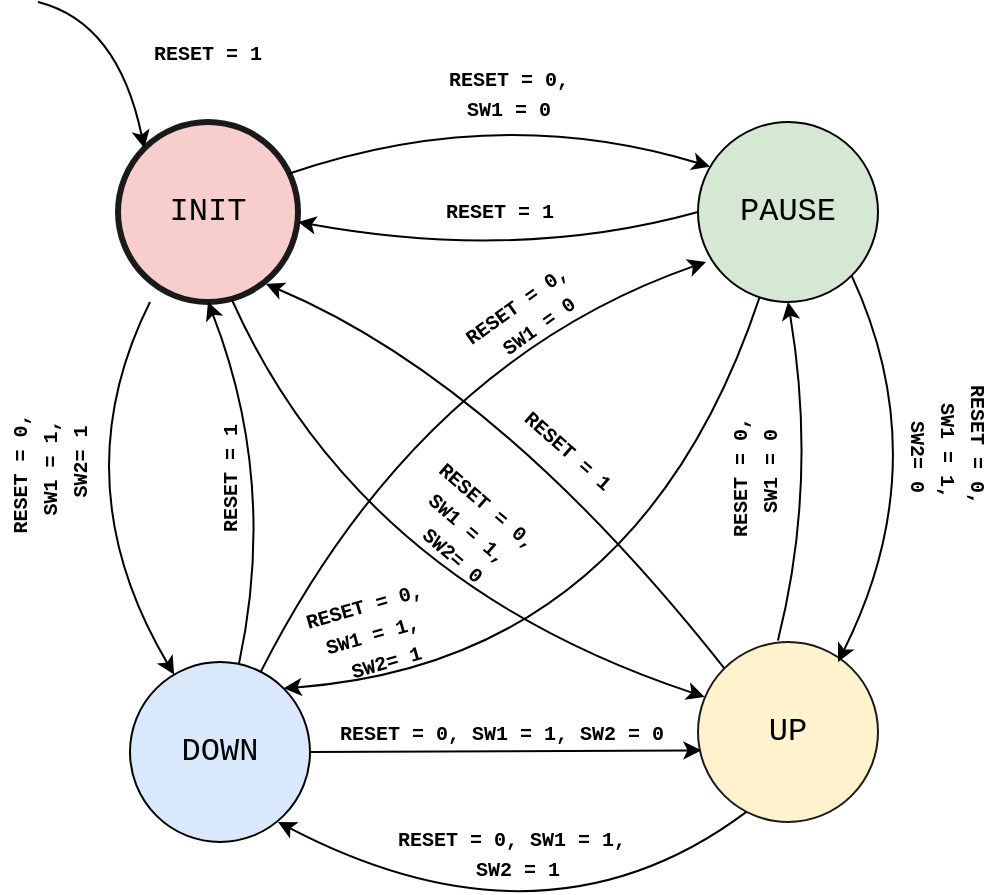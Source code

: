 <mxfile version="20.8.16" type="device"><diagram name="Página-1" id="iBN7aig_eyhOuFoDV1pL"><mxGraphModel dx="720" dy="430" grid="1" gridSize="10" guides="1" tooltips="1" connect="1" arrows="1" fold="1" page="1" pageScale="1" pageWidth="827" pageHeight="1169" math="0" shadow="0"><root><mxCell id="0"/><mxCell id="1" parent="0"/><mxCell id="9f4hMkM0vNkqH7BVb_YG-8" value="&lt;font style=&quot;font-size: 10px;&quot;&gt;&lt;b&gt;&lt;font style=&quot;font-size: 10px;&quot; face=&quot;Courier New&quot;&gt;RESET = 0,&lt;br&gt;&lt;/font&gt;&lt;font style=&quot;font-size: 10px;&quot; face=&quot;Courier New&quot;&gt;SW1 = 0&lt;/font&gt;&lt;/b&gt;&lt;/font&gt;" style="text;html=1;strokeColor=none;fillColor=none;align=center;verticalAlign=middle;whiteSpace=wrap;rounded=0;" vertex="1" parent="1"><mxGeometry x="343.5" y="160" width="83" height="30" as="geometry"/></mxCell><mxCell id="9f4hMkM0vNkqH7BVb_YG-17" value="" style="group" vertex="1" connectable="0" parent="1"><mxGeometry x="480" y="190" width="90" height="90" as="geometry"/></mxCell><mxCell id="9f4hMkM0vNkqH7BVb_YG-1" value="&lt;font style=&quot;font-size: 16px;&quot; face=&quot;Courier New&quot;&gt;PAUSE&lt;/font&gt;" style="ellipse;whiteSpace=wrap;html=1;aspect=fixed;fillColor=#d5e8d4;strokeColor=#000000;" vertex="1" parent="9f4hMkM0vNkqH7BVb_YG-17"><mxGeometry width="90" height="90" as="geometry"/></mxCell><mxCell id="9f4hMkM0vNkqH7BVb_YG-18" value="" style="group" vertex="1" connectable="0" parent="1"><mxGeometry x="190" y="190" width="90" height="90" as="geometry"/></mxCell><mxCell id="9f4hMkM0vNkqH7BVb_YG-19" value="&lt;font style=&quot;font-size: 16px;&quot; face=&quot;Courier New&quot;&gt;INIT&lt;/font&gt;" style="ellipse;whiteSpace=wrap;html=1;aspect=fixed;fillColor=#f8cecc;strokeColor=#1A1A1A;strokeWidth=3;" vertex="1" parent="9f4hMkM0vNkqH7BVb_YG-18"><mxGeometry width="90" height="90" as="geometry"/></mxCell><mxCell id="9f4hMkM0vNkqH7BVb_YG-24" value="" style="group" vertex="1" connectable="0" parent="1"><mxGeometry x="480" y="450" width="90" height="90" as="geometry"/></mxCell><mxCell id="9f4hMkM0vNkqH7BVb_YG-25" value="&lt;font style=&quot;font-size: 16px;&quot; face=&quot;Courier New&quot;&gt;UP&lt;/font&gt;" style="ellipse;whiteSpace=wrap;html=1;aspect=fixed;fillColor=#fff2cc;strokeColor=#1A1A1A;" vertex="1" parent="9f4hMkM0vNkqH7BVb_YG-24"><mxGeometry width="90" height="90" as="geometry"/></mxCell><mxCell id="9f4hMkM0vNkqH7BVb_YG-30" value="&lt;b style=&quot;border-color: var(--border-color); font-family: &amp;quot;Courier New&amp;quot;; font-size: x-small;&quot;&gt;RESET = 1&lt;/b&gt;" style="text;html=1;strokeColor=none;fillColor=none;align=center;verticalAlign=middle;whiteSpace=wrap;rounded=0;" vertex="1" parent="1"><mxGeometry x="341" y="219" width="80" height="30" as="geometry"/></mxCell><mxCell id="9f4hMkM0vNkqH7BVb_YG-40" value="" style="endArrow=classic;html=1;fontFamily=Courier New;fontSize=11;exitX=0.952;exitY=0.286;exitDx=0;exitDy=0;entryX=0.067;entryY=0.248;entryDx=0;entryDy=0;curved=1;exitPerimeter=0;entryPerimeter=0;" edge="1" parent="1" source="9f4hMkM0vNkqH7BVb_YG-19" target="9f4hMkM0vNkqH7BVb_YG-1"><mxGeometry width="50" height="50" relative="1" as="geometry"><mxPoint x="380" y="300" as="sourcePoint"/><mxPoint x="430" y="250" as="targetPoint"/><Array as="points"><mxPoint x="380" y="180"/></Array></mxGeometry></mxCell><mxCell id="9f4hMkM0vNkqH7BVb_YG-41" value="" style="endArrow=classic;html=1;fontFamily=Courier New;fontSize=11;curved=1;exitX=0;exitY=0.5;exitDx=0;exitDy=0;" edge="1" parent="1" source="9f4hMkM0vNkqH7BVb_YG-1"><mxGeometry width="50" height="50" relative="1" as="geometry"><mxPoint x="430" y="300" as="sourcePoint"/><mxPoint x="280" y="240" as="targetPoint"/><Array as="points"><mxPoint x="390" y="260"/></Array></mxGeometry></mxCell><mxCell id="9f4hMkM0vNkqH7BVb_YG-43" value="" style="endArrow=classic;html=1;fontFamily=Courier New;fontSize=11;curved=1;entryX=0.5;entryY=1;entryDx=0;entryDy=0;exitX=0.444;exitY=-0.009;exitDx=0;exitDy=0;exitPerimeter=0;" edge="1" parent="1" source="9f4hMkM0vNkqH7BVb_YG-25" target="9f4hMkM0vNkqH7BVb_YG-1"><mxGeometry width="50" height="50" relative="1" as="geometry"><mxPoint x="540" y="340" as="sourcePoint"/><mxPoint x="240" y="370" as="targetPoint"/><Array as="points"><mxPoint x="540" y="370"/></Array></mxGeometry></mxCell><mxCell id="9f4hMkM0vNkqH7BVb_YG-44" value="" style="endArrow=classic;html=1;fontFamily=Courier New;fontSize=11;curved=1;entryX=0.037;entryY=0.305;entryDx=0;entryDy=0;entryPerimeter=0;" edge="1" parent="1" target="9f4hMkM0vNkqH7BVb_YG-25"><mxGeometry width="50" height="50" relative="1" as="geometry"><mxPoint x="247" y="279" as="sourcePoint"/><mxPoint x="370" y="330" as="targetPoint"/><Array as="points"><mxPoint x="310" y="420"/></Array></mxGeometry></mxCell><mxCell id="9f4hMkM0vNkqH7BVb_YG-47" value="" style="endArrow=classic;html=1;fontFamily=Courier New;fontSize=11;curved=1;exitX=0;exitY=0;exitDx=0;exitDy=0;" edge="1" parent="1" source="9f4hMkM0vNkqH7BVb_YG-25"><mxGeometry width="50" height="50" relative="1" as="geometry"><mxPoint x="230" y="410" as="sourcePoint"/><mxPoint x="264" y="271" as="targetPoint"/><Array as="points"><mxPoint x="380" y="320"/></Array></mxGeometry></mxCell><mxCell id="9f4hMkM0vNkqH7BVb_YG-48" value="" style="endArrow=classic;html=1;fontFamily=Courier New;fontSize=11;curved=1;entryX=0.5;entryY=1;entryDx=0;entryDy=0;" edge="1" parent="1" source="9f4hMkM0vNkqH7BVb_YG-53" target="9f4hMkM0vNkqH7BVb_YG-19"><mxGeometry width="50" height="50" relative="1" as="geometry"><mxPoint x="253" y="441" as="sourcePoint"/><mxPoint x="140" y="400" as="targetPoint"/><Array as="points"><mxPoint x="270" y="370"/></Array></mxGeometry></mxCell><mxCell id="9f4hMkM0vNkqH7BVb_YG-50" value="" style="endArrow=classic;html=1;fontFamily=Courier New;fontSize=11;entryX=0;entryY=0;entryDx=0;entryDy=0;curved=1;" edge="1" parent="1" target="9f4hMkM0vNkqH7BVb_YG-19"><mxGeometry width="50" height="50" relative="1" as="geometry"><mxPoint x="150" y="130" as="sourcePoint"/><mxPoint x="280" y="156.58" as="targetPoint"/><Array as="points"><mxPoint x="190" y="140"/></Array></mxGeometry></mxCell><mxCell id="9f4hMkM0vNkqH7BVb_YG-51" value="&lt;font size=&quot;1&quot; face=&quot;Courier New&quot;&gt;&lt;b style=&quot;&quot;&gt;RESET = 1&lt;/b&gt;&lt;/font&gt;" style="text;html=1;strokeColor=none;fillColor=none;align=center;verticalAlign=middle;whiteSpace=wrap;rounded=0;" vertex="1" parent="1"><mxGeometry x="195" y="140" width="80" height="30" as="geometry"/></mxCell><mxCell id="9f4hMkM0vNkqH7BVb_YG-52" value="" style="group" vertex="1" connectable="0" parent="1"><mxGeometry x="196" y="460" width="90" height="90" as="geometry"/></mxCell><mxCell id="9f4hMkM0vNkqH7BVb_YG-53" value="&lt;font face=&quot;Courier New&quot;&gt;&lt;span style=&quot;font-size: 16px;&quot;&gt;DOWN&lt;/span&gt;&lt;/font&gt;" style="ellipse;whiteSpace=wrap;html=1;aspect=fixed;fillColor=#dae8fc;strokeColor=#000000;" vertex="1" parent="9f4hMkM0vNkqH7BVb_YG-52"><mxGeometry width="90" height="90" as="geometry"/></mxCell><mxCell id="9f4hMkM0vNkqH7BVb_YG-60" value="" style="endArrow=classic;html=1;fontFamily=Courier New;fontSize=11;curved=1;" edge="1" parent="9f4hMkM0vNkqH7BVb_YG-52" target="9f4hMkM0vNkqH7BVb_YG-53"><mxGeometry width="50" height="50" relative="1" as="geometry"><mxPoint x="10" y="-180" as="sourcePoint"/><mxPoint x="14" y="-169" as="targetPoint"/><Array as="points"><mxPoint x="-35" y="-90"/></Array></mxGeometry></mxCell><mxCell id="9f4hMkM0vNkqH7BVb_YG-55" value="&lt;span style=&quot;border-color: var(--border-color); font-family: &amp;quot;Courier New&amp;quot;; font-size: x-small;&quot;&gt;&lt;b&gt;RESET = 1&lt;/b&gt;&lt;/span&gt;" style="text;html=1;strokeColor=none;fillColor=none;align=center;verticalAlign=middle;whiteSpace=wrap;rounded=0;rotation=41.3;" vertex="1" parent="1"><mxGeometry x="377" y="339" width="77" height="30" as="geometry"/></mxCell><mxCell id="9f4hMkM0vNkqH7BVb_YG-56" value="&lt;span style=&quot;border-color: var(--border-color); font-family: &amp;quot;Courier New&amp;quot;; font-size: x-small;&quot;&gt;&lt;b&gt;RESET = 1&lt;/b&gt;&lt;/span&gt;" style="text;html=1;strokeColor=none;fillColor=none;align=center;verticalAlign=middle;whiteSpace=wrap;rounded=0;rotation=-90;" vertex="1" parent="1"><mxGeometry x="213" y="353" width="65" height="30" as="geometry"/></mxCell><mxCell id="9f4hMkM0vNkqH7BVb_YG-58" value="&lt;font style=&quot;font-size: 10px;&quot; face=&quot;Courier New&quot;&gt;&lt;b&gt;&lt;span style=&quot;border-color: var(--border-color);&quot;&gt;RESET = 0,&amp;nbsp;&lt;br&gt;&lt;/span&gt;SW1 = 1,&amp;nbsp;&lt;br&gt;SW2= 0&lt;/b&gt;&lt;/font&gt;" style="text;html=1;strokeColor=none;fillColor=none;align=center;verticalAlign=middle;whiteSpace=wrap;rounded=0;rotation=40.7;" vertex="1" parent="1"><mxGeometry x="325" y="378" width="86" height="33" as="geometry"/></mxCell><mxCell id="9f4hMkM0vNkqH7BVb_YG-59" value="&lt;font style=&quot;font-size: 10px;&quot; face=&quot;Courier New&quot;&gt;&lt;b&gt;&lt;span style=&quot;border-color: var(--border-color);&quot;&gt;RESET = 0,&amp;nbsp;&lt;br&gt;&lt;/span&gt;SW1 = 1,&lt;br&gt;&amp;nbsp;SW2= 1&lt;/b&gt;&lt;/font&gt;" style="text;html=1;strokeColor=none;fillColor=none;align=center;verticalAlign=middle;whiteSpace=wrap;rounded=0;rotation=-90;" vertex="1" parent="1"><mxGeometry x="109" y="339" width="92.5" height="48" as="geometry"/></mxCell><mxCell id="9f4hMkM0vNkqH7BVb_YG-63" value="" style="endArrow=classic;html=1;fontFamily=Courier New;fontSize=11;curved=1;exitX=1;exitY=1;exitDx=0;exitDy=0;entryX=0.778;entryY=0.111;entryDx=0;entryDy=0;entryPerimeter=0;" edge="1" parent="1" source="9f4hMkM0vNkqH7BVb_YG-1" target="9f4hMkM0vNkqH7BVb_YG-25"><mxGeometry width="50" height="50" relative="1" as="geometry"><mxPoint x="606.37" y="320.0" as="sourcePoint"/><mxPoint x="660" y="450" as="targetPoint"/><Array as="points"><mxPoint x="600" y="360"/></Array></mxGeometry></mxCell><mxCell id="9f4hMkM0vNkqH7BVb_YG-64" value="&lt;font style=&quot;font-size: 10px;&quot; face=&quot;Courier New&quot;&gt;&lt;b&gt;&lt;span style=&quot;border-color: var(--border-color);&quot;&gt;RESET = 0,&amp;nbsp;&lt;br&gt;&lt;/span&gt;SW1 = 1,&lt;br&gt;&amp;nbsp;SW2= 0&lt;/b&gt;&lt;/font&gt;" style="text;html=1;strokeColor=none;fillColor=none;align=center;verticalAlign=middle;whiteSpace=wrap;rounded=0;rotation=90;" vertex="1" parent="1"><mxGeometry x="545.5" y="333.62" width="120" height="40.75" as="geometry"/></mxCell><mxCell id="9f4hMkM0vNkqH7BVb_YG-65" value="&lt;font style=&quot;font-size: 10px;&quot; face=&quot;Courier New&quot;&gt;&lt;b&gt;&lt;span style=&quot;border-color: var(--border-color);&quot;&gt;RESET = 0,&amp;nbsp;&lt;br&gt;&lt;/span&gt;SW1 = 0&lt;/b&gt;&lt;/font&gt;" style="text;html=1;strokeColor=none;fillColor=none;align=center;verticalAlign=middle;whiteSpace=wrap;rounded=0;rotation=-90;" vertex="1" parent="1"><mxGeometry x="469.5" y="350" width="76" height="30" as="geometry"/></mxCell><mxCell id="9f4hMkM0vNkqH7BVb_YG-66" value="" style="endArrow=classic;html=1;fontFamily=Courier New;fontSize=11;fontColor=#000000;curved=1;entryX=1;entryY=0;entryDx=0;entryDy=0;" edge="1" parent="1" source="9f4hMkM0vNkqH7BVb_YG-1" target="9f4hMkM0vNkqH7BVb_YG-53"><mxGeometry width="50" height="50" relative="1" as="geometry"><mxPoint x="470" y="130" as="sourcePoint"/><mxPoint x="450" y="600" as="targetPoint"/><Array as="points"><mxPoint x="450" y="460"/></Array></mxGeometry></mxCell><mxCell id="9f4hMkM0vNkqH7BVb_YG-67" value="&lt;font style=&quot;font-size: 10px;&quot; face=&quot;Courier New&quot;&gt;&lt;b&gt;&lt;span style=&quot;border-color: var(--border-color);&quot;&gt;RESET = 0,&amp;nbsp;&lt;br&gt;&lt;/span&gt;SW1 = 1,&amp;nbsp;&lt;br&gt;SW2= 1&lt;/b&gt;&lt;/font&gt;" style="text;html=1;strokeColor=none;fillColor=none;align=center;verticalAlign=middle;whiteSpace=wrap;rounded=0;rotation=-15.9;" vertex="1" parent="1"><mxGeometry x="279.93" y="427.85" width="80.19" height="34.4" as="geometry"/></mxCell><mxCell id="9f4hMkM0vNkqH7BVb_YG-69" value="" style="endArrow=classic;html=1;fontFamily=Courier New;fontSize=11;fontColor=#000000;curved=1;exitX=0.724;exitY=0.059;exitDx=0;exitDy=0;exitPerimeter=0;" edge="1" parent="1" source="9f4hMkM0vNkqH7BVb_YG-53"><mxGeometry width="50" height="50" relative="1" as="geometry"><mxPoint x="40" y="470" as="sourcePoint"/><mxPoint x="484" y="260" as="targetPoint"/><Array as="points"><mxPoint x="340" y="310"/></Array></mxGeometry></mxCell><mxCell id="9f4hMkM0vNkqH7BVb_YG-70" value="&lt;font style=&quot;font-size: 10px;&quot; face=&quot;Courier New&quot;&gt;&lt;b&gt;&lt;span style=&quot;border-color: var(--border-color);&quot;&gt;RESET = 0,&amp;nbsp;&lt;br&gt;&lt;/span&gt;SW1 = 0&lt;br&gt;&lt;/b&gt;&lt;/font&gt;" style="text;html=1;strokeColor=none;fillColor=none;align=center;verticalAlign=middle;whiteSpace=wrap;rounded=0;rotation=-35.6;" vertex="1" parent="1"><mxGeometry x="350" y="270" width="90.67" height="30" as="geometry"/></mxCell><mxCell id="9f4hMkM0vNkqH7BVb_YG-73" value="" style="endArrow=classic;html=1;fontFamily=Courier New;fontSize=11;fontColor=#000000;curved=1;entryX=0.019;entryY=0.602;entryDx=0;entryDy=0;exitX=1;exitY=0.5;exitDx=0;exitDy=0;entryPerimeter=0;" edge="1" parent="1" source="9f4hMkM0vNkqH7BVb_YG-53" target="9f4hMkM0vNkqH7BVb_YG-25"><mxGeometry width="50" height="50" relative="1" as="geometry"><mxPoint x="530.95" y="530.001" as="sourcePoint"/><mxPoint x="297.0" y="715.49" as="targetPoint"/><Array as="points"/></mxGeometry></mxCell><mxCell id="9f4hMkM0vNkqH7BVb_YG-74" value="&lt;font style=&quot;font-size: 10px;&quot; face=&quot;Courier New&quot;&gt;&lt;b&gt;&lt;span style=&quot;border-color: var(--border-color);&quot;&gt;RESET = 0,&amp;nbsp;&lt;/span&gt;SW1 = 1,&amp;nbsp;SW2 = 0&lt;/b&gt;&lt;/font&gt;" style="text;html=1;strokeColor=none;fillColor=none;align=center;verticalAlign=middle;whiteSpace=wrap;rounded=0;rotation=0;" vertex="1" parent="1"><mxGeometry x="295.1" y="477.8" width="174.4" height="34.4" as="geometry"/></mxCell><mxCell id="9f4hMkM0vNkqH7BVb_YG-76" value="" style="endArrow=classic;html=1;fontFamily=Courier New;fontSize=11;curved=1;exitX=0.269;exitY=0.944;exitDx=0;exitDy=0;exitPerimeter=0;" edge="1" parent="1" source="9f4hMkM0vNkqH7BVb_YG-25"><mxGeometry width="50" height="50" relative="1" as="geometry"><mxPoint x="494" y="585" as="sourcePoint"/><mxPoint x="270" y="540" as="targetPoint"/><Array as="points"><mxPoint x="404" y="610"/></Array></mxGeometry></mxCell><mxCell id="9f4hMkM0vNkqH7BVb_YG-77" value="&lt;font style=&quot;font-size: 10px;&quot; face=&quot;Courier New&quot;&gt;&lt;b&gt;&lt;span style=&quot;border-color: var(--border-color);&quot;&gt;RESET = 0,&amp;nbsp;&lt;/span&gt;SW1 = 1,&amp;nbsp;&lt;br&gt;SW2 = 1&lt;/b&gt;&lt;/font&gt;" style="text;html=1;strokeColor=none;fillColor=none;align=center;verticalAlign=middle;whiteSpace=wrap;rounded=0;rotation=0;" vertex="1" parent="1"><mxGeometry x="323" y="538" width="134.4" height="34.4" as="geometry"/></mxCell></root></mxGraphModel></diagram></mxfile>